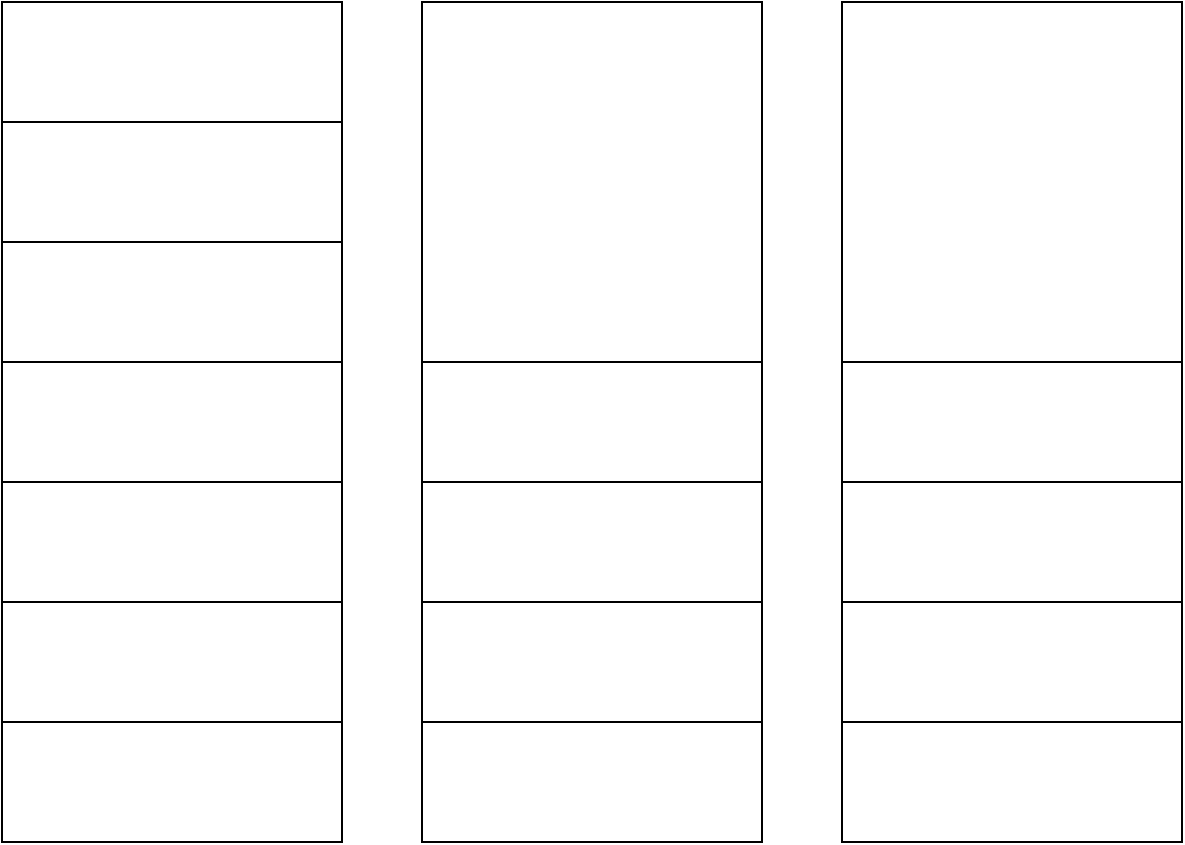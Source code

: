<mxfile version="20.0.1" type="github">
  <diagram id="hnH5AkibJkb59pa029KL" name="第 1 页">
    <mxGraphModel dx="1716" dy="942" grid="1" gridSize="10" guides="1" tooltips="1" connect="1" arrows="1" fold="1" page="1" pageScale="1" pageWidth="827" pageHeight="1169" math="0" shadow="0">
      <root>
        <mxCell id="0" />
        <mxCell id="1" parent="0" />
        <mxCell id="KeY3uaHmxPTukATFS0e8-2" value="" style="rounded=0;whiteSpace=wrap;html=1;" parent="1" vertex="1">
          <mxGeometry x="110" y="290" width="170" height="60" as="geometry" />
        </mxCell>
        <mxCell id="KeY3uaHmxPTukATFS0e8-3" value="" style="rounded=0;whiteSpace=wrap;html=1;" parent="1" vertex="1">
          <mxGeometry x="110" y="350" width="170" height="60" as="geometry" />
        </mxCell>
        <mxCell id="KeY3uaHmxPTukATFS0e8-4" value="" style="rounded=0;whiteSpace=wrap;html=1;" parent="1" vertex="1">
          <mxGeometry x="110" y="410" width="170" height="60" as="geometry" />
        </mxCell>
        <mxCell id="KeY3uaHmxPTukATFS0e8-5" value="" style="rounded=0;whiteSpace=wrap;html=1;" parent="1" vertex="1">
          <mxGeometry x="110" y="470" width="170" height="60" as="geometry" />
        </mxCell>
        <mxCell id="KeY3uaHmxPTukATFS0e8-6" value="" style="rounded=0;whiteSpace=wrap;html=1;" parent="1" vertex="1">
          <mxGeometry x="110" y="530" width="170" height="60" as="geometry" />
        </mxCell>
        <mxCell id="KeY3uaHmxPTukATFS0e8-7" value="" style="rounded=0;whiteSpace=wrap;html=1;" parent="1" vertex="1">
          <mxGeometry x="110" y="590" width="170" height="60" as="geometry" />
        </mxCell>
        <mxCell id="KeY3uaHmxPTukATFS0e8-8" value="" style="rounded=0;whiteSpace=wrap;html=1;" parent="1" vertex="1">
          <mxGeometry x="110" y="230" width="170" height="60" as="geometry" />
        </mxCell>
        <mxCell id="lgd6OegyttqbbZtiRa3w-1" value="" style="rounded=0;whiteSpace=wrap;html=1;" vertex="1" parent="1">
          <mxGeometry x="320" y="230" width="170" height="180" as="geometry" />
        </mxCell>
        <mxCell id="lgd6OegyttqbbZtiRa3w-2" value="" style="rounded=0;whiteSpace=wrap;html=1;" vertex="1" parent="1">
          <mxGeometry x="320" y="410" width="170" height="60" as="geometry" />
        </mxCell>
        <mxCell id="lgd6OegyttqbbZtiRa3w-3" value="" style="rounded=0;whiteSpace=wrap;html=1;" vertex="1" parent="1">
          <mxGeometry x="320" y="470" width="170" height="60" as="geometry" />
        </mxCell>
        <mxCell id="lgd6OegyttqbbZtiRa3w-4" value="" style="rounded=0;whiteSpace=wrap;html=1;" vertex="1" parent="1">
          <mxGeometry x="320" y="530" width="170" height="60" as="geometry" />
        </mxCell>
        <mxCell id="lgd6OegyttqbbZtiRa3w-5" value="" style="rounded=0;whiteSpace=wrap;html=1;" vertex="1" parent="1">
          <mxGeometry x="320" y="590" width="170" height="60" as="geometry" />
        </mxCell>
        <mxCell id="lgd6OegyttqbbZtiRa3w-6" value="" style="rounded=0;whiteSpace=wrap;html=1;" vertex="1" parent="1">
          <mxGeometry x="530" y="230" width="170" height="180" as="geometry" />
        </mxCell>
        <mxCell id="lgd6OegyttqbbZtiRa3w-7" value="" style="rounded=0;whiteSpace=wrap;html=1;" vertex="1" parent="1">
          <mxGeometry x="530" y="410" width="170" height="60" as="geometry" />
        </mxCell>
        <mxCell id="lgd6OegyttqbbZtiRa3w-8" value="" style="rounded=0;whiteSpace=wrap;html=1;" vertex="1" parent="1">
          <mxGeometry x="530" y="470" width="170" height="60" as="geometry" />
        </mxCell>
        <mxCell id="lgd6OegyttqbbZtiRa3w-9" value="" style="rounded=0;whiteSpace=wrap;html=1;" vertex="1" parent="1">
          <mxGeometry x="530" y="530" width="170" height="60" as="geometry" />
        </mxCell>
        <mxCell id="lgd6OegyttqbbZtiRa3w-10" value="" style="rounded=0;whiteSpace=wrap;html=1;" vertex="1" parent="1">
          <mxGeometry x="530" y="590" width="170" height="60" as="geometry" />
        </mxCell>
      </root>
    </mxGraphModel>
  </diagram>
</mxfile>
